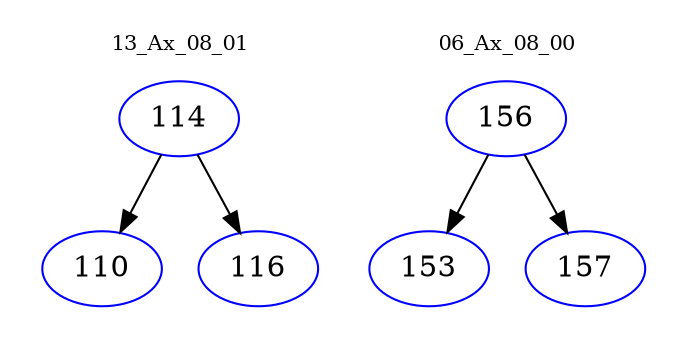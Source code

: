 digraph{
subgraph cluster_0 {
color = white
label = "13_Ax_08_01";
fontsize=10;
T0_114 [label="114", color="blue"]
T0_114 -> T0_110 [color="black"]
T0_110 [label="110", color="blue"]
T0_114 -> T0_116 [color="black"]
T0_116 [label="116", color="blue"]
}
subgraph cluster_1 {
color = white
label = "06_Ax_08_00";
fontsize=10;
T1_156 [label="156", color="blue"]
T1_156 -> T1_153 [color="black"]
T1_153 [label="153", color="blue"]
T1_156 -> T1_157 [color="black"]
T1_157 [label="157", color="blue"]
}
}
